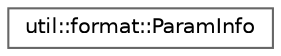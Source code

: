 digraph "Graphical Class Hierarchy"
{
 // LATEX_PDF_SIZE
  bgcolor="transparent";
  edge [fontname=Helvetica,fontsize=10,labelfontname=Helvetica,labelfontsize=10];
  node [fontname=Helvetica,fontsize=10,shape=box,height=0.2,width=0.4];
  rankdir="LR";
  Node0 [id="Node000000",label="util::format::ParamInfo",height=0.2,width=0.4,color="grey40", fillcolor="white", style="filled",URL="$d5/d8e/structutil_1_1format_1_1ParamInfo.html",tooltip=" "];
}
